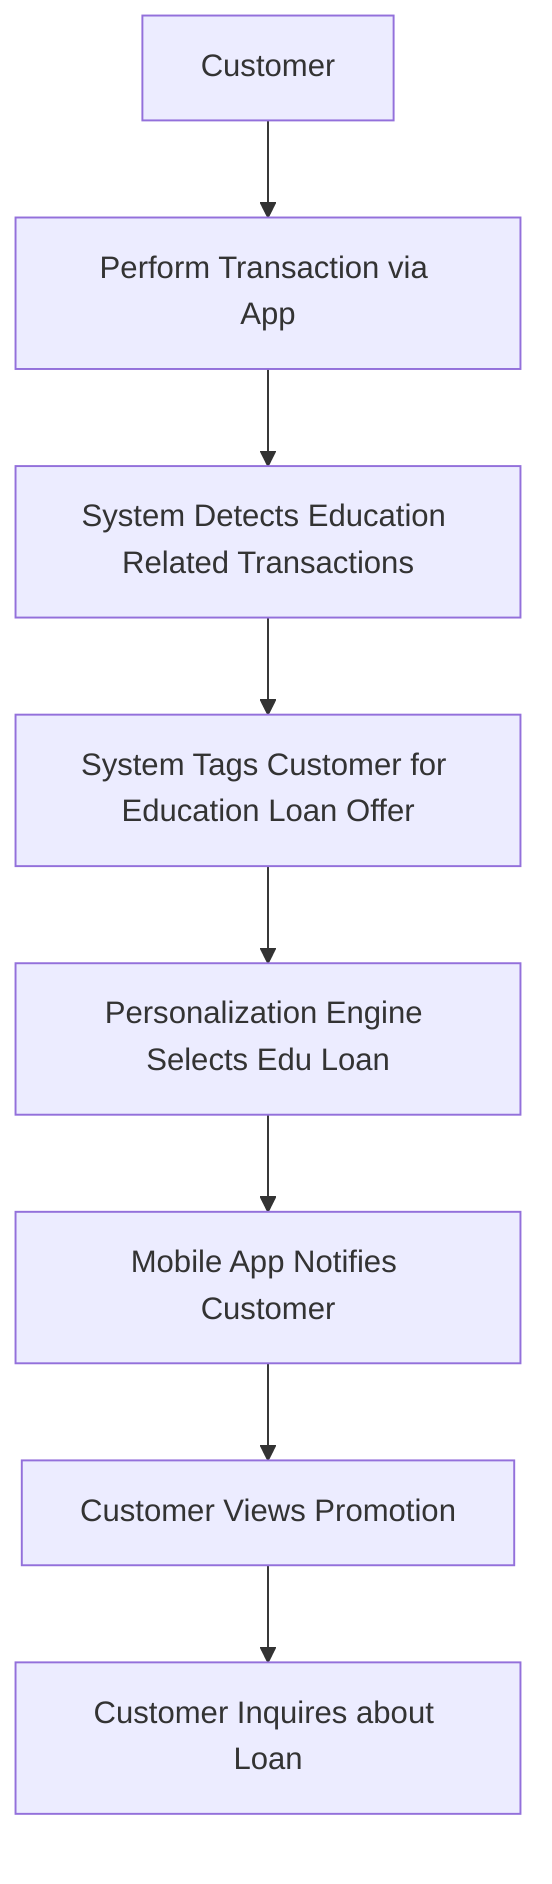 flowchart TD
A[Customer] --> B[Perform Transaction via App]
B --> C[System Detects Education Related Transactions]
C --> D[System Tags Customer for Education Loan Offer]
D --> E[Personalization Engine Selects Edu Loan]
E --> F[Mobile App Notifies Customer]
F --> G[Customer Views Promotion]
G --> H[Customer Inquires about Loan]